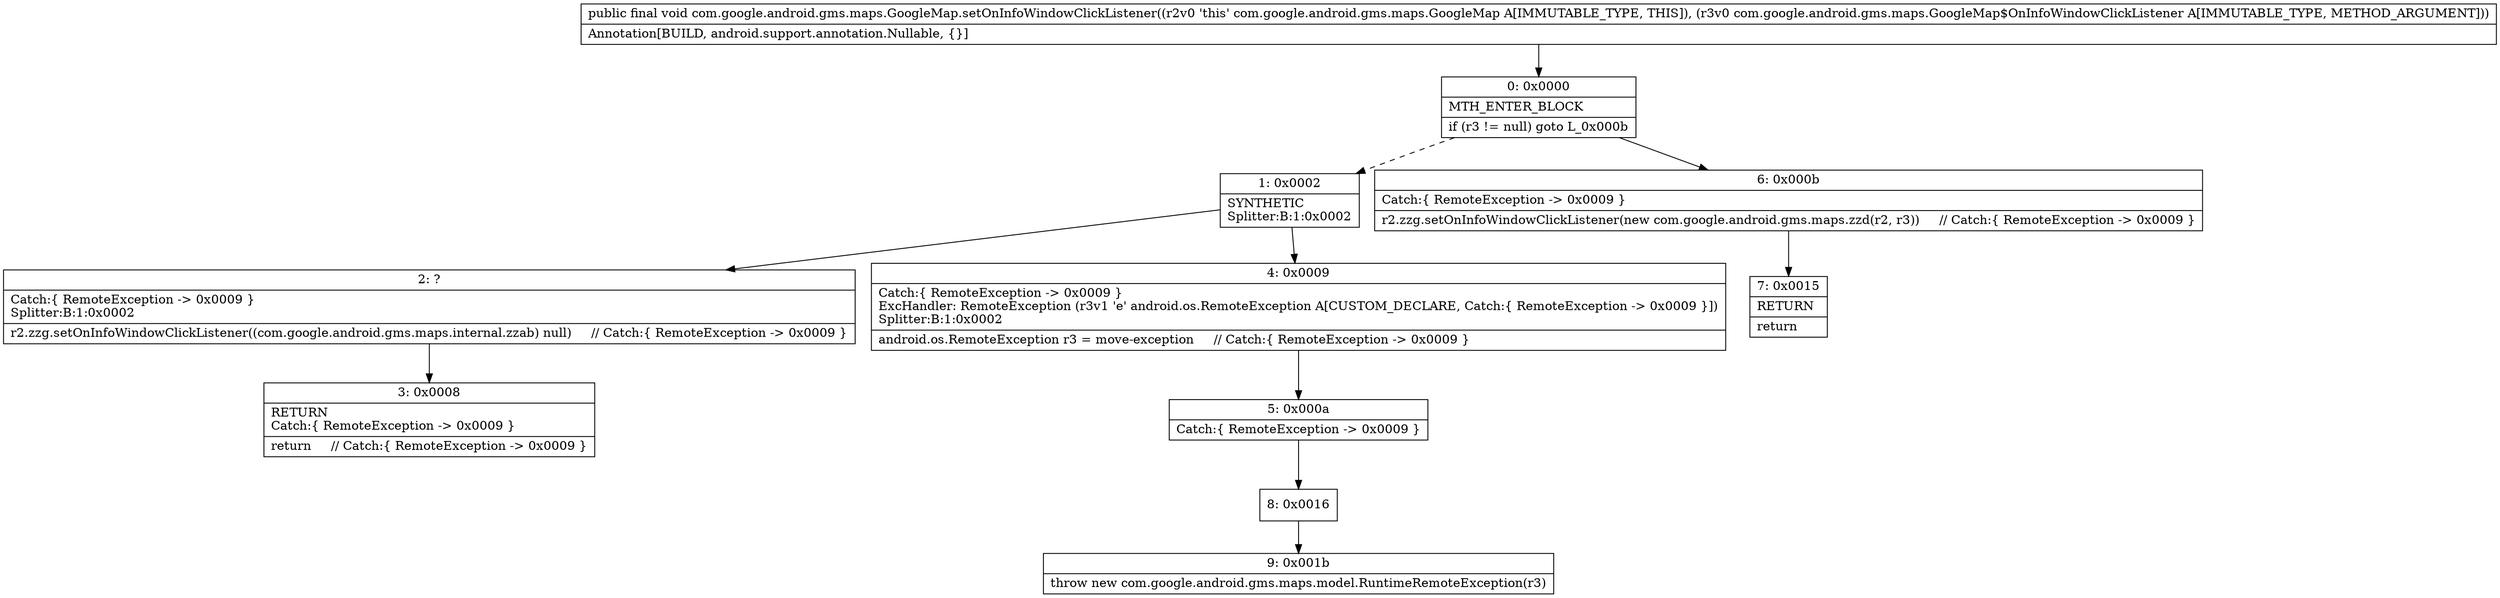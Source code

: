 digraph "CFG forcom.google.android.gms.maps.GoogleMap.setOnInfoWindowClickListener(Lcom\/google\/android\/gms\/maps\/GoogleMap$OnInfoWindowClickListener;)V" {
Node_0 [shape=record,label="{0\:\ 0x0000|MTH_ENTER_BLOCK\l|if (r3 != null) goto L_0x000b\l}"];
Node_1 [shape=record,label="{1\:\ 0x0002|SYNTHETIC\lSplitter:B:1:0x0002\l}"];
Node_2 [shape=record,label="{2\:\ ?|Catch:\{ RemoteException \-\> 0x0009 \}\lSplitter:B:1:0x0002\l|r2.zzg.setOnInfoWindowClickListener((com.google.android.gms.maps.internal.zzab) null)     \/\/ Catch:\{ RemoteException \-\> 0x0009 \}\l}"];
Node_3 [shape=record,label="{3\:\ 0x0008|RETURN\lCatch:\{ RemoteException \-\> 0x0009 \}\l|return     \/\/ Catch:\{ RemoteException \-\> 0x0009 \}\l}"];
Node_4 [shape=record,label="{4\:\ 0x0009|Catch:\{ RemoteException \-\> 0x0009 \}\lExcHandler: RemoteException (r3v1 'e' android.os.RemoteException A[CUSTOM_DECLARE, Catch:\{ RemoteException \-\> 0x0009 \}])\lSplitter:B:1:0x0002\l|android.os.RemoteException r3 = move\-exception     \/\/ Catch:\{ RemoteException \-\> 0x0009 \}\l}"];
Node_5 [shape=record,label="{5\:\ 0x000a|Catch:\{ RemoteException \-\> 0x0009 \}\l}"];
Node_6 [shape=record,label="{6\:\ 0x000b|Catch:\{ RemoteException \-\> 0x0009 \}\l|r2.zzg.setOnInfoWindowClickListener(new com.google.android.gms.maps.zzd(r2, r3))     \/\/ Catch:\{ RemoteException \-\> 0x0009 \}\l}"];
Node_7 [shape=record,label="{7\:\ 0x0015|RETURN\l|return\l}"];
Node_8 [shape=record,label="{8\:\ 0x0016}"];
Node_9 [shape=record,label="{9\:\ 0x001b|throw new com.google.android.gms.maps.model.RuntimeRemoteException(r3)\l}"];
MethodNode[shape=record,label="{public final void com.google.android.gms.maps.GoogleMap.setOnInfoWindowClickListener((r2v0 'this' com.google.android.gms.maps.GoogleMap A[IMMUTABLE_TYPE, THIS]), (r3v0 com.google.android.gms.maps.GoogleMap$OnInfoWindowClickListener A[IMMUTABLE_TYPE, METHOD_ARGUMENT]))  | Annotation[BUILD, android.support.annotation.Nullable, \{\}]\l}"];
MethodNode -> Node_0;
Node_0 -> Node_1[style=dashed];
Node_0 -> Node_6;
Node_1 -> Node_2;
Node_1 -> Node_4;
Node_2 -> Node_3;
Node_4 -> Node_5;
Node_5 -> Node_8;
Node_6 -> Node_7;
Node_8 -> Node_9;
}

